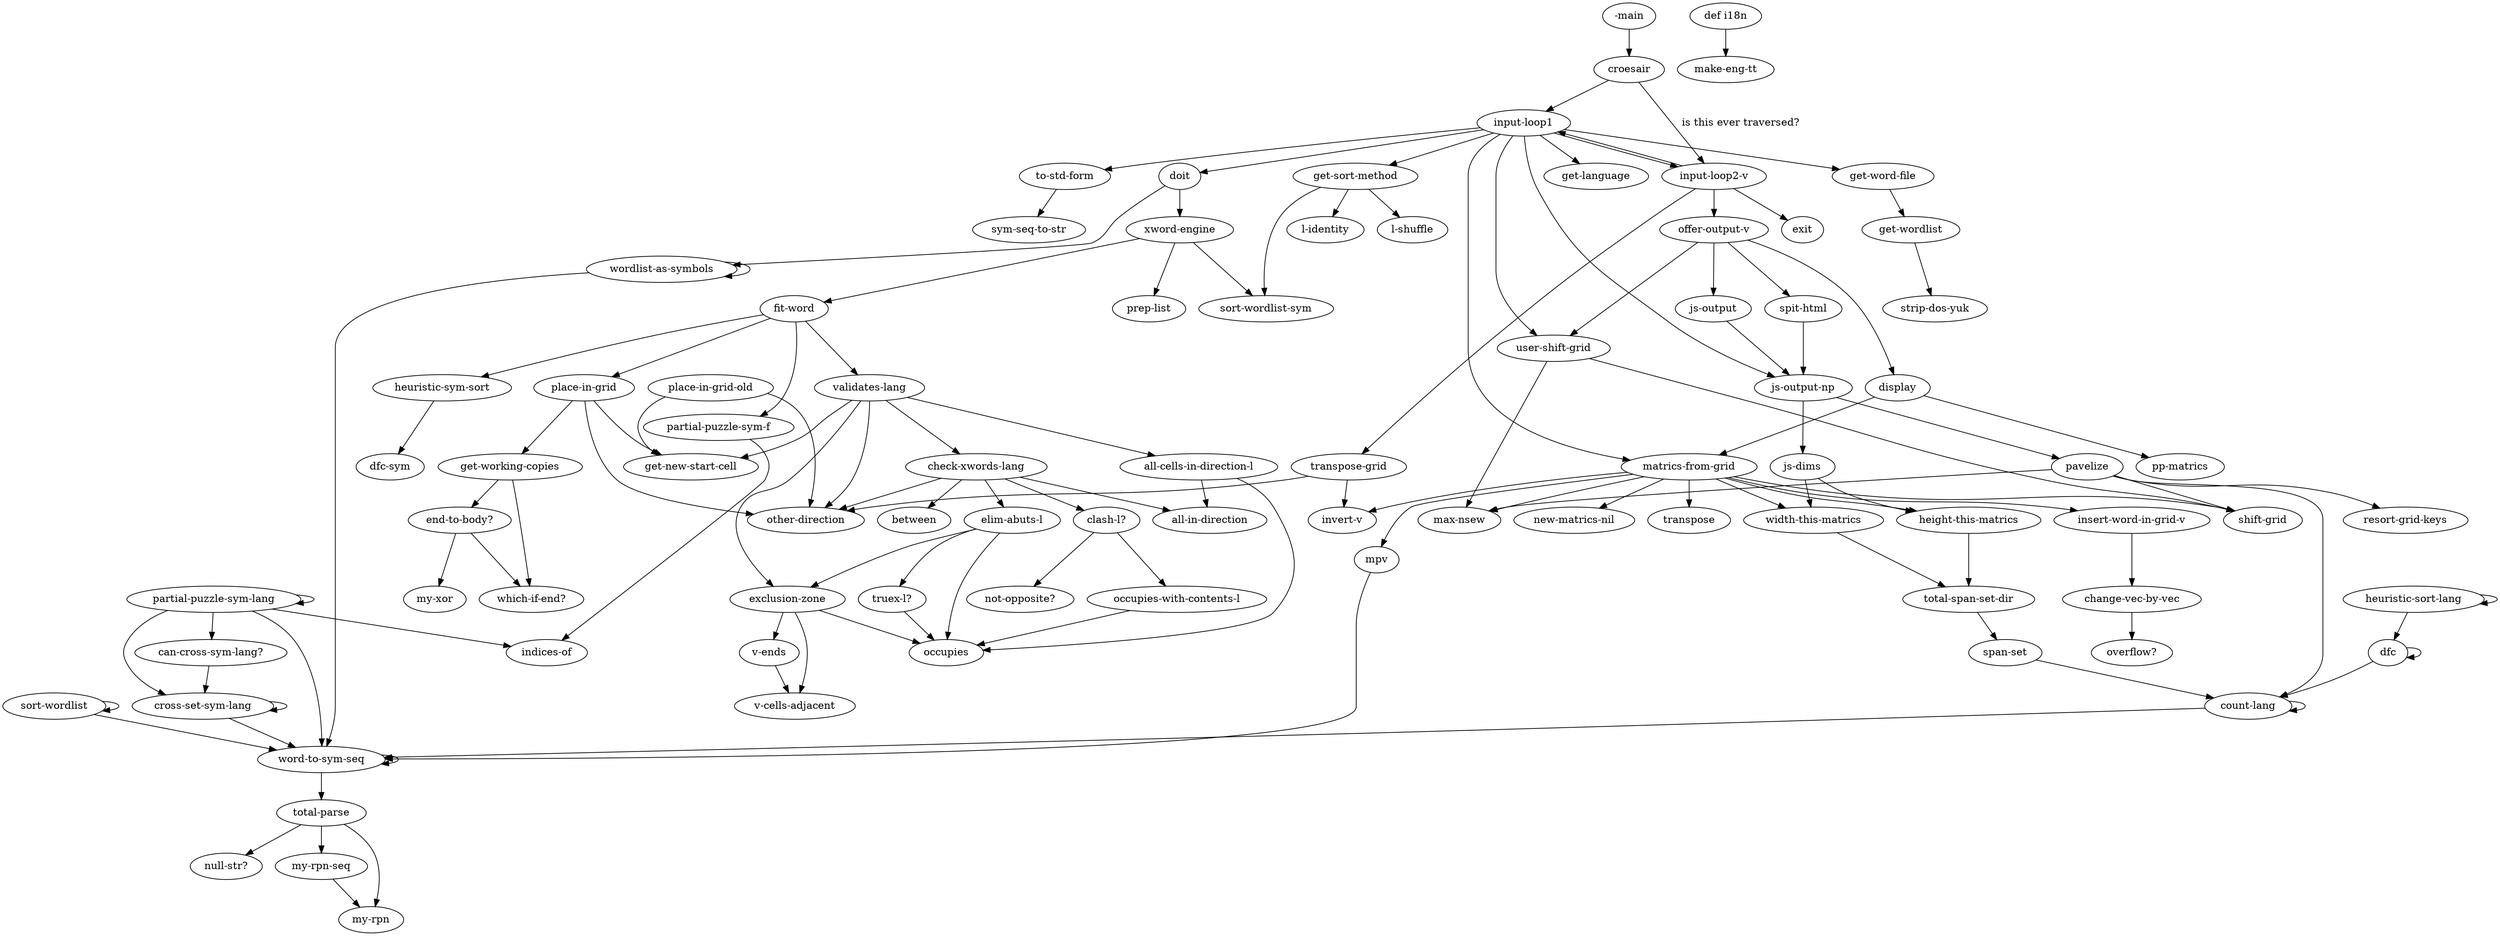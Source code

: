 digraph Xprojcore {
	"get-wordlist" -> "strip-dos-yuk";
	"get-word-file" -> "get-wordlist";
	"def i18n" -> "make-eng-tt";
	"total-parse" -> "null-str?";
	"my-rpn-seq" -> "my-rpn";
	"total-parse" -> "my-rpn";
	"total-parse" -> "my-rpn-seq" ;
	"word-to-sym-seq" -> "total-parse";
	"sort-wordlist" -> "word-to-sym-seq";
        "cross-set-sym-lang" -> "word-to-sym-seq";
        "word-to-sym-seq" -> "word-to-sym-seq";
        "partial-puzzle-sym-lang" -> "word-to-sym-seq";
        "mpv" -> "word-to-sym-seq";
        "count-lang" -> "word-to-sym-seq";
        "wordlist-as-symbols" -> "word-to-sym-seq";
	"to-std-form" -> "sym-seq-to-str";
	"doit" -> "wordlist-as-symbols";
	"wordlist-as-symbols" -> "wordlist-as-symbols";
	"sort-wordlist" -> "sort-wordlist";
	"get-sort-method" -> "sort-wordlist-sym";
        "xword-engine" -> "sort-wordlist-sym";
	"dfc" -> "count-lang";
	"dfc" -> "dfc";
	"pavelize" -> "count-lang";
	"span-set" -> "count-lang";
	"count-lang" -> "count-lang";
	"heuristic-sort-lang" -> "dfc";
	"heuristic-sym-sort" -> "dfc-sym";
	"exclusion-zone" -> "occupies";
	"occupies-with-contents-l" -> "occupies";
	"truex-l?" -> "occupies";
	"elim-abuts-l" ->  "occupies";
	"all-cells-in-direction-l" ->  "occupies";
	"clash-l?" -> "occupies-with-contents-l";
	"exclusion-zone" -> "v-cells-adjacent";
	"v-ends" -> "v-cells-adjacent";
	"exclusion-zone" ->  "v-ends";
	"clash-l?" -> "not-opposite?";
	"place-in-grid" -> "other-direction";
	"check-xwords-lang" ->  "other-direction";
	"transpose-grid" -> "other-direction";
	"place-in-grid-old" -> "other-direction";
	"validates-lang" -> "other-direction";
	"check-xwords-lang" -> "clash-l?";
	"can-cross-sym-lang?" -> "cross-set-sym-lang";
	"cross-set-sym-lang" -> "cross-set-sym-lang";
	"partial-puzzle-sym-lang" -> "cross-set-sym-lang";
	"partial-puzzle-sym-lang" -> "can-cross-sym-lang?";
	"partial-puzzle-sym-lang" -> "indices-of";
	"partial-puzzle-sym-f" -> "indices-of";
	"partial-puzzle-sym-lang" -> "partial-puzzle-sym-lang";
	"fit-word" -> "partial-puzzle-sym-f";
	"heuristic-sort-lang" ->"heuristic-sort-lang";
	"fit-word" -> "heuristic-sym-sort";
	"place-in-grid" -> "get-new-start-cell";
	"place-in-grid-old" -> "get-new-start-cell";
	"validates-lang" -> "get-new-start-cell";
	"check-xwords-lang" -> "all-in-direction";
	"all-cells-in-direction-l" -> "all-in-direction";
	"validates-lang" -> "all-cells-in-direction-l";
	"check-xwords-lang" -> "between";
	"elim-abuts-l" -> "truex-l?";
        "check-xwords-lang" -> "elim-abuts-l";
	"validates-lang" -> "check-xwords-lang";
	"fit-word" -> "validates-lang";
	"end-to-body?" -> "my-xor";
	"get-working-copies" -> "which-if-end?";
	"end-to-body?" -> "which-if-end?";
	"get-working-copies" -> "end-to-body?";
	"place-in-grid" -> "get-working-copies";
	"fit-word" -> "place-in-grid";
	"xword-engine" -> "fit-word";
	"get-sort-method" -> "l-identity";
	"get-sort-method" -> "l-shuffle";
	"xword-engine" -> "prep-list";
	"doit" -> "xword-engine";
	"pavelize" -> "max-nsew";
	"user-shift-grid" -> "max-nsew";
	"matrics-from-grid" -> "max-nsew";
	"matrics-from-grid" -> "new-matrics-nil";
	"display" -> "pp-matrics";
	"change-vec-by-vec" -> "overflow?";
	"matrics-from-grid" -> "transpose";
	"matrics-from-grid" -> "insert-word-in-grid-v";
	"matrics-from-grid" -> "mpv";
	"pavelize" -> "shift-grid";
	"user-shift-grid" -> "shift-grid";
	"matrics-from-grid" -> "shift-grid";
	"total-span-set-dir" -> "span-set";
	"height-this-matrics" -> "total-span-set-dir";
	"width-this-matrics" -> "total-span-set-dir";
	"matrics-from-grid" -> "width-this-matrics";
	"js-dims" -> "width-this-matrics";
	"matrics-from-grid" -> "height-this-matrics";
	"js-dims" -> "height-this-matrics";
	"transpose-grid" -> "invert-v";
	"matrics-from-grid" -> "invert-v";
	"pavelize" -> "resort-grid-keys";
	"js-output-np" -> "js-dims";
	"input-loop1" -> "js-output-np";
	"spit-html" ->  "js-output-np";
	"js-output" -> "js-output-np";
	"offer-output-v" -> "js-output";
	"input-loop1" -> "matrics-from-grid";
	"display" -> "matrics-from-grid";
	"offer-output-v" -> "display";
	"input-loop1" -> "doit";
	"input-loop1" -> "user-shift-grid";
	"offer-output-v" -> "user-shift-grid";
	"offer-output-v" -> "spit-html";
	"input-loop2-v" -> "offer-output-v";
	"input-loop1" -> "get-word-file";
	"input-loop1" -> "get-language";
	"input-loop1" -> "get-sort-method";
	"input-loop1" -> "to-std-form";
	"input-loop2-v" -> "input-loop1";
	"croesair" -> "input-loop1";
	"input-loop2-v" -> "exit";
	"input-loop1" -> "input-loop2-v";
	"croesair" -> "input-loop2-v" [label="is this ever traversed?"];
	"-main" -> "croesair";
	"input-loop2-v" -> "transpose-grid";
	"elim-abuts-l" -> "exclusion-zone";
	"validates-lang" -> "exclusion-zone";
	"insert-word-in-grid-v" -> "change-vec-by-vec";
	"js-output-np" -> "pavelize";
	
  	

}